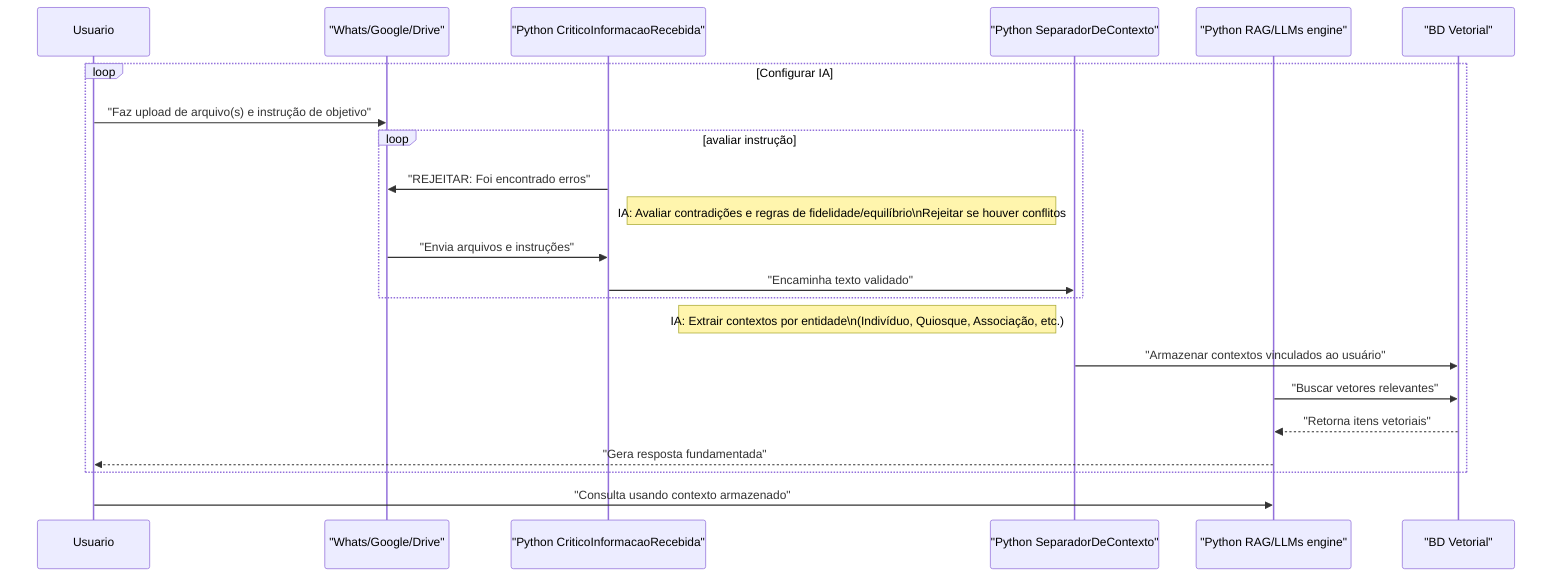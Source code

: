 sequenceDiagram
  %% Definição de participantes
  participant Usuario
  participant armazenamento as "Whats/Google/Drive"
  participant Critico as "Python CriticoInformacaoRecebida"
  participant Separador as "Python SeparadorDeContexto"
  participant Engine as "Python RAG/LLMs engine"
  participant bd as "BD Vetorial"

    loop Configurar IA
        %% Upload de Arquivos
        Usuario->>armazenamento: "Faz upload de arquivo(s) e instrução de objetivo"

        loop avaliar instrução
            %% Processamento Crítico
            %% validar se há erros: falta o fim, existe regras contraditorias, o fluxo não esclarece se o contexto é um individuo, local, uma entidade, uma diciplina
            Critico->>armazenamento: "REJEITAR: Foi encontrado erros"
            Note right of Critico: IA: Avaliar contradições e regras de fidelidade/equilíbrio\nRejeitar se houver conflitos
            armazenamento->>Critico: "Envia arquivos e instruções"
            Critico->>Separador: "Encaminha texto validado"
        end
        

        %% Separação de Contextos
        Note left of Separador: IA: Extrair contextos por entidade\n(Indivíduo, Quiosque, Associação, etc.)
        Separador->>bd: "Armazenar contextos vinculados ao usuário"

        %% RAG e Resposta
        Engine->>bd: "Buscar vetores relevantes"
        bd-->>Engine: "Retorna itens vetoriais"
        Engine-->>Usuario: "Gera resposta fundamentada"
    end
        Usuario->>Engine: "Consulta usando contexto armazenado"